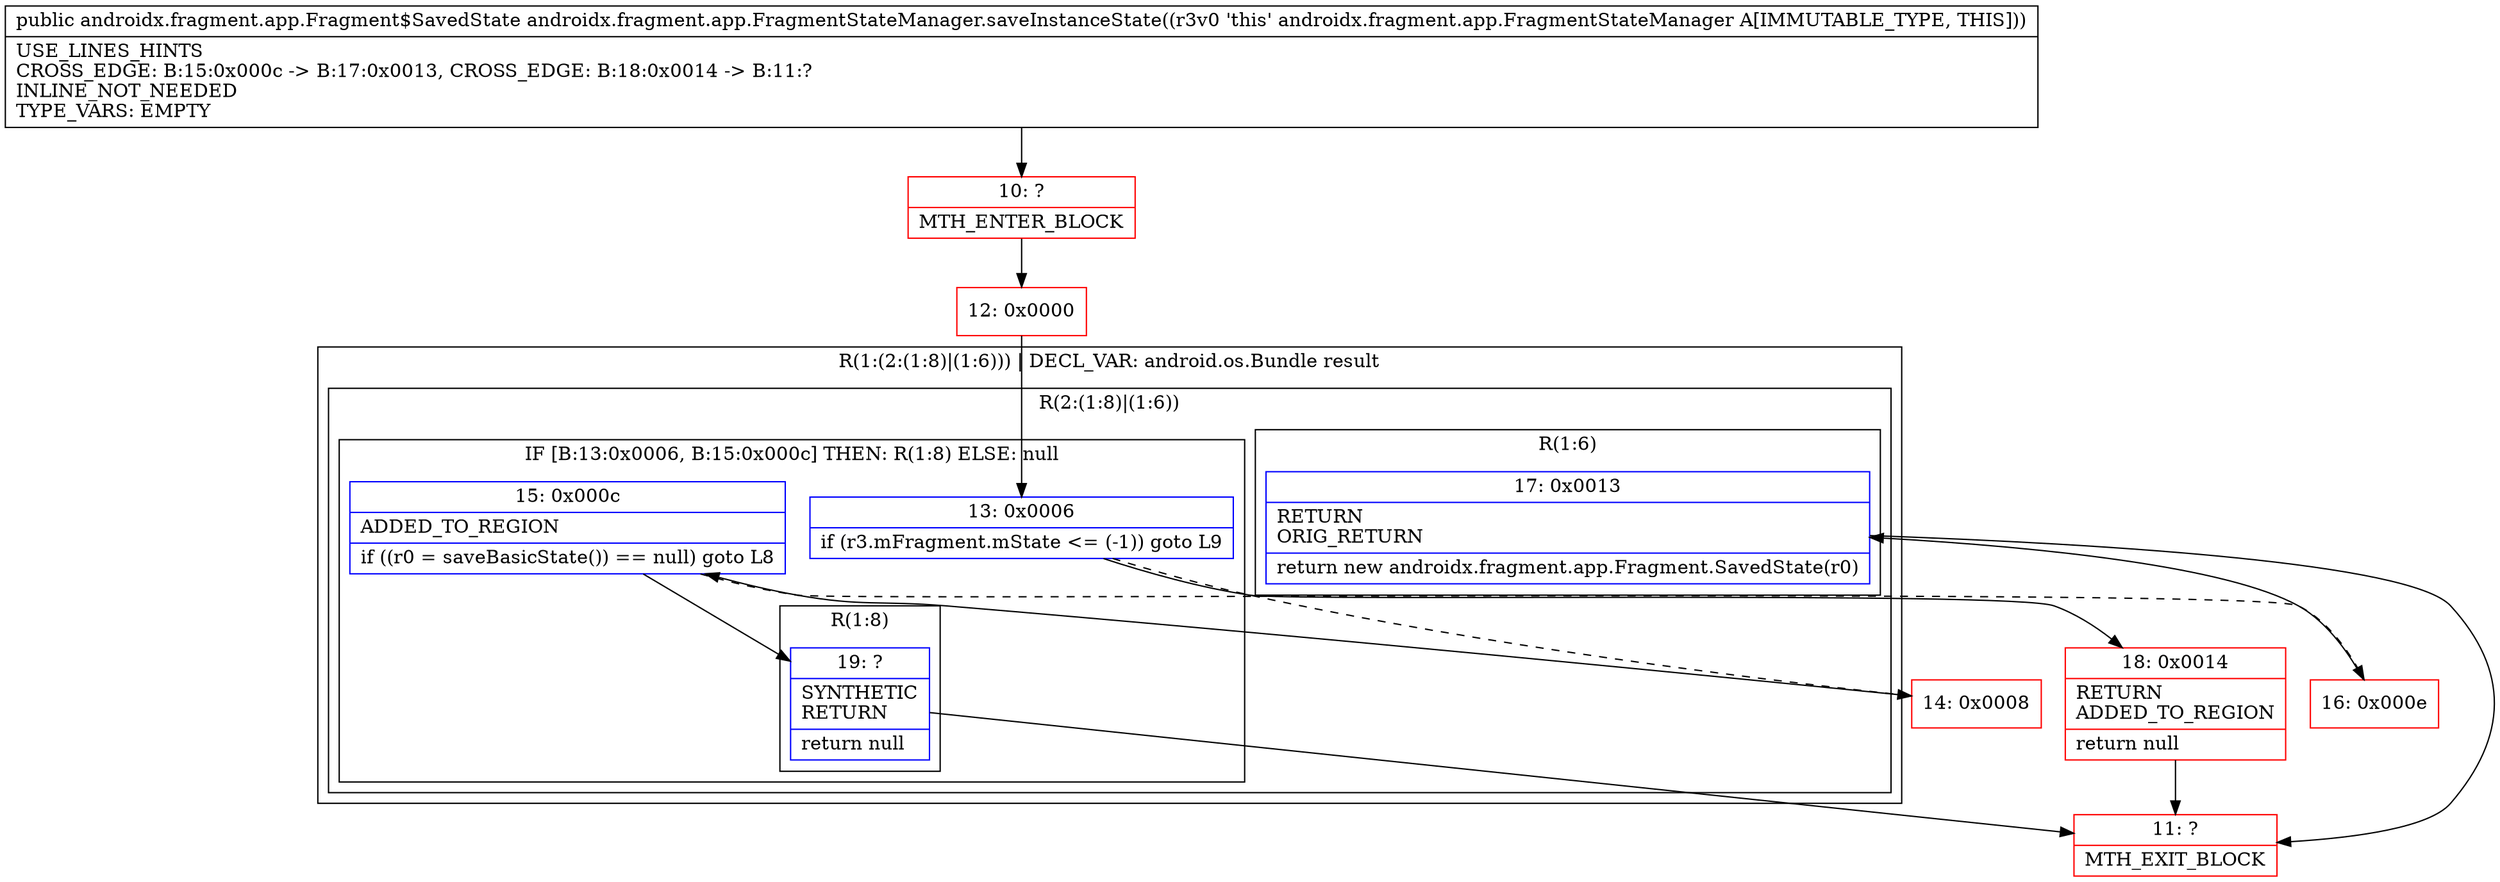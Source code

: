 digraph "CFG forandroidx.fragment.app.FragmentStateManager.saveInstanceState()Landroidx\/fragment\/app\/Fragment$SavedState;" {
subgraph cluster_Region_1355015442 {
label = "R(1:(2:(1:8)|(1:6))) | DECL_VAR: android.os.Bundle result\l";
node [shape=record,color=blue];
subgraph cluster_Region_1248171948 {
label = "R(2:(1:8)|(1:6))";
node [shape=record,color=blue];
subgraph cluster_IfRegion_690527600 {
label = "IF [B:13:0x0006, B:15:0x000c] THEN: R(1:8) ELSE: null";
node [shape=record,color=blue];
Node_13 [shape=record,label="{13\:\ 0x0006|if (r3.mFragment.mState \<= (\-1)) goto L9\l}"];
Node_15 [shape=record,label="{15\:\ 0x000c|ADDED_TO_REGION\l|if ((r0 = saveBasicState()) == null) goto L8\l}"];
subgraph cluster_Region_1348865889 {
label = "R(1:8)";
node [shape=record,color=blue];
Node_19 [shape=record,label="{19\:\ ?|SYNTHETIC\lRETURN\l|return null\l}"];
}
}
subgraph cluster_Region_532847370 {
label = "R(1:6)";
node [shape=record,color=blue];
Node_17 [shape=record,label="{17\:\ 0x0013|RETURN\lORIG_RETURN\l|return new androidx.fragment.app.Fragment.SavedState(r0)\l}"];
}
}
}
Node_10 [shape=record,color=red,label="{10\:\ ?|MTH_ENTER_BLOCK\l}"];
Node_12 [shape=record,color=red,label="{12\:\ 0x0000}"];
Node_14 [shape=record,color=red,label="{14\:\ 0x0008}"];
Node_16 [shape=record,color=red,label="{16\:\ 0x000e}"];
Node_11 [shape=record,color=red,label="{11\:\ ?|MTH_EXIT_BLOCK\l}"];
Node_18 [shape=record,color=red,label="{18\:\ 0x0014|RETURN\lADDED_TO_REGION\l|return null\l}"];
MethodNode[shape=record,label="{public androidx.fragment.app.Fragment$SavedState androidx.fragment.app.FragmentStateManager.saveInstanceState((r3v0 'this' androidx.fragment.app.FragmentStateManager A[IMMUTABLE_TYPE, THIS]))  | USE_LINES_HINTS\lCROSS_EDGE: B:15:0x000c \-\> B:17:0x0013, CROSS_EDGE: B:18:0x0014 \-\> B:11:?\lINLINE_NOT_NEEDED\lTYPE_VARS: EMPTY\l}"];
MethodNode -> Node_10;Node_13 -> Node_14[style=dashed];
Node_13 -> Node_18;
Node_15 -> Node_16[style=dashed];
Node_15 -> Node_19;
Node_19 -> Node_11;
Node_17 -> Node_11;
Node_10 -> Node_12;
Node_12 -> Node_13;
Node_14 -> Node_15;
Node_16 -> Node_17;
Node_18 -> Node_11;
}

